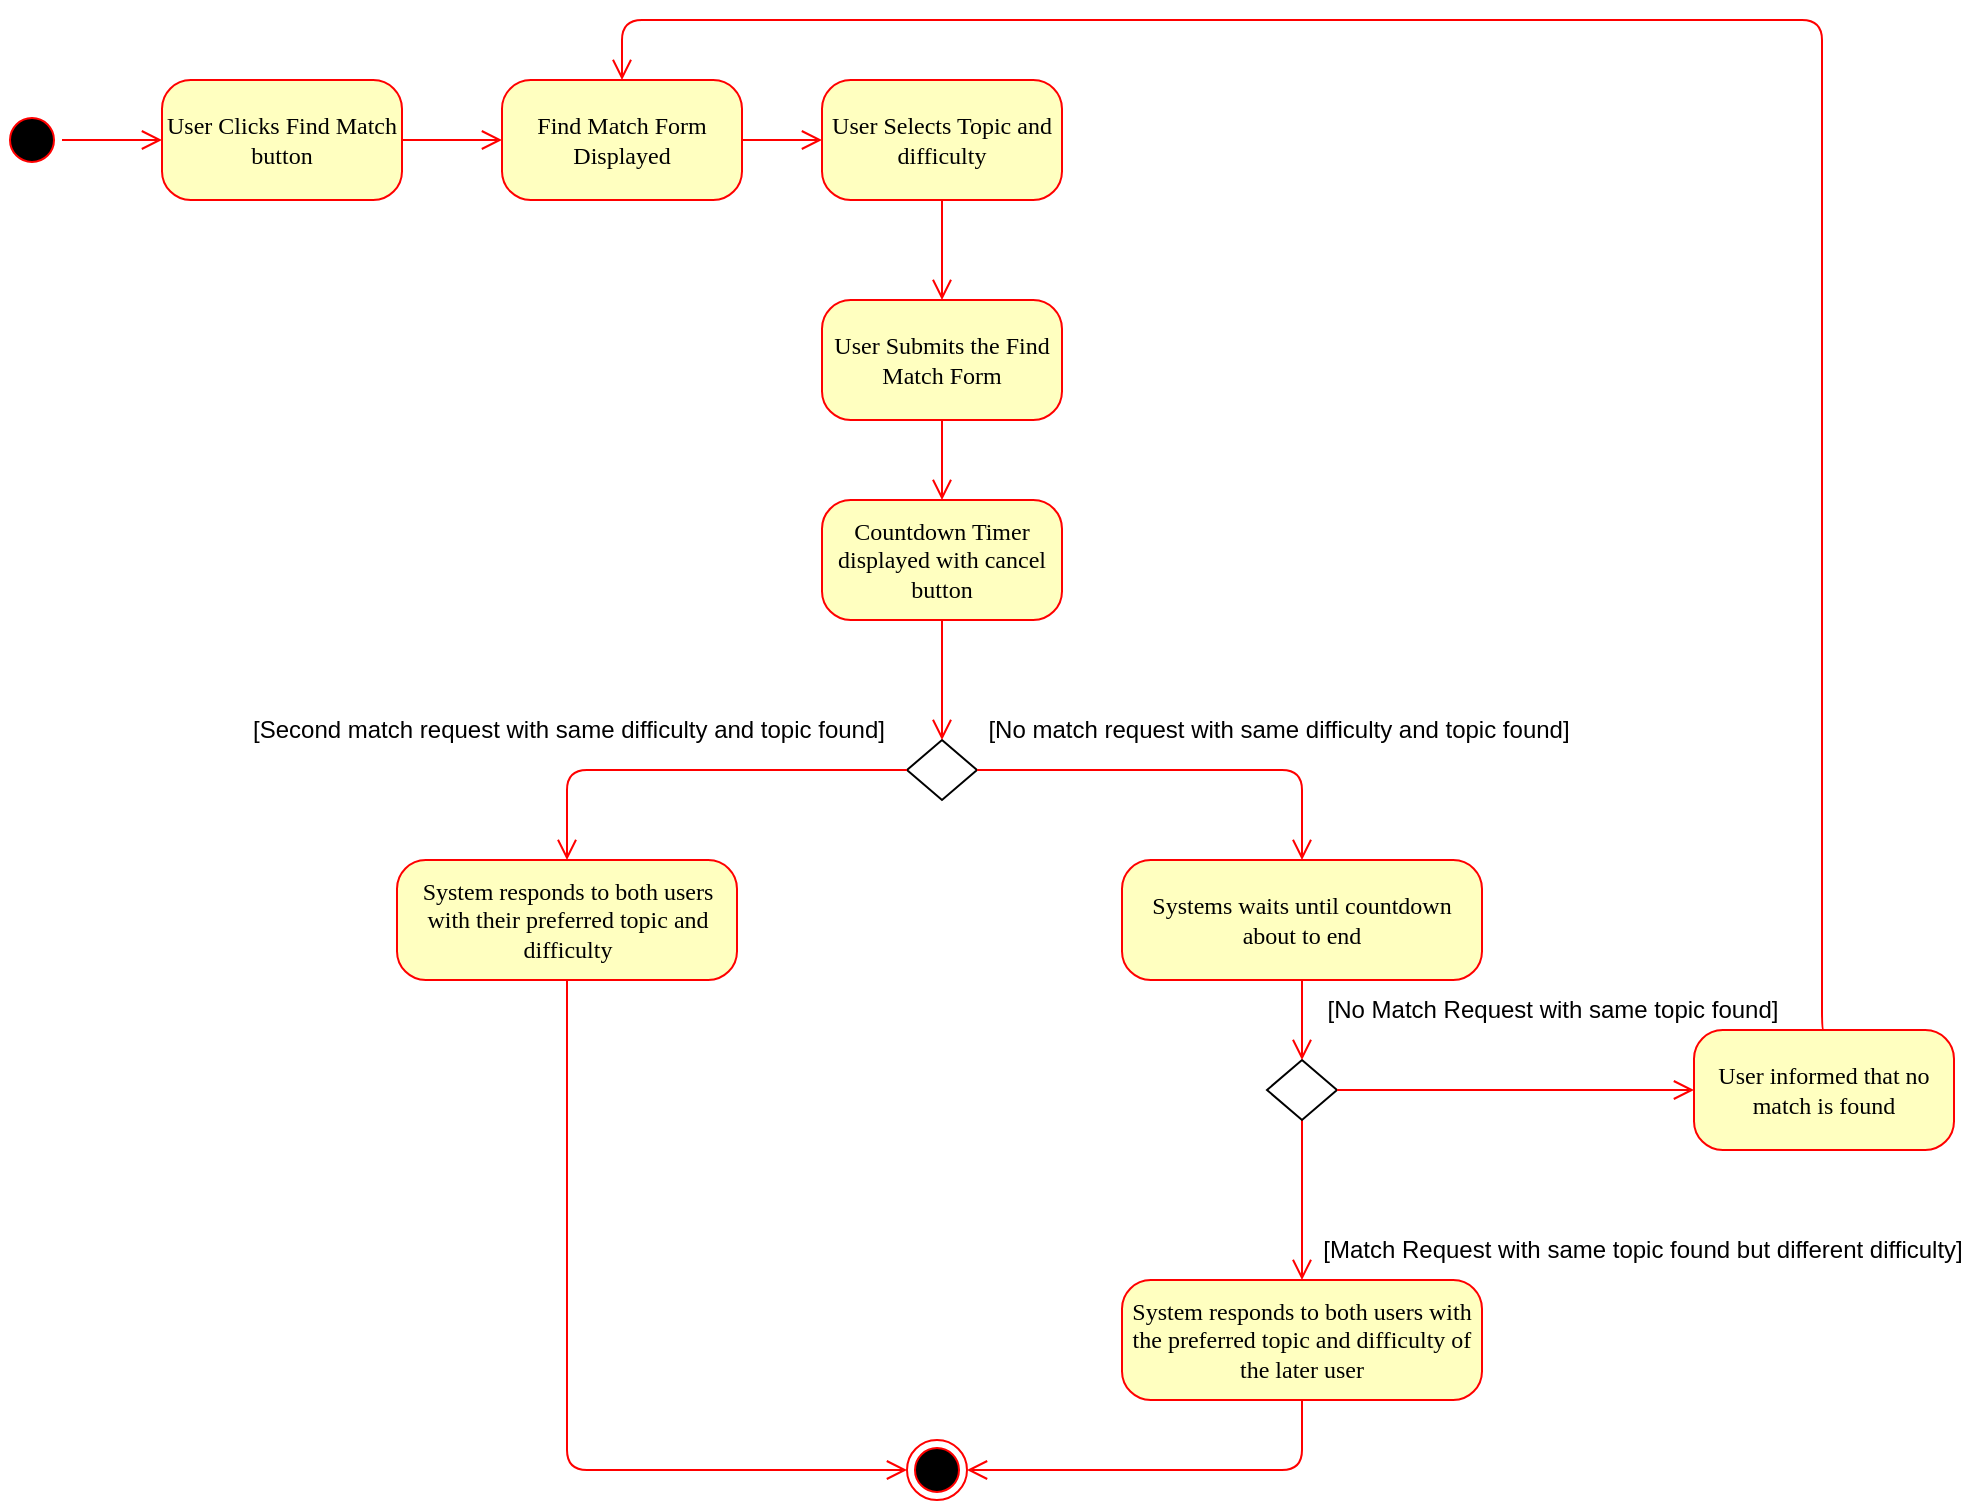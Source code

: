 <mxfile version="24.8.1">
  <diagram name="Page-1" id="58cdce13-f638-feb5-8d6f-7d28b1aa9fa0">
    <mxGraphModel dx="1157" dy="590" grid="1" gridSize="10" guides="1" tooltips="1" connect="1" arrows="1" fold="1" page="1" pageScale="1" pageWidth="1100" pageHeight="850" background="none" math="0" shadow="0">
      <root>
        <mxCell id="0" />
        <mxCell id="1" parent="0" />
        <mxCell id="382b91b5511bd0f7-1" value="" style="ellipse;html=1;shape=startState;fillColor=#000000;strokeColor=#ff0000;rounded=1;shadow=0;comic=0;labelBackgroundColor=none;fontFamily=Verdana;fontSize=12;fontColor=#000000;align=center;direction=south;" parent="1" vertex="1">
          <mxGeometry x="40" y="135" width="30" height="30" as="geometry" />
        </mxCell>
        <mxCell id="382b91b5511bd0f7-6" value="User Clicks Find Match button" style="rounded=1;whiteSpace=wrap;html=1;arcSize=24;fillColor=#ffffc0;strokeColor=#ff0000;shadow=0;comic=0;labelBackgroundColor=none;fontFamily=Verdana;fontSize=12;fontColor=#000000;align=center;" parent="1" vertex="1">
          <mxGeometry x="120" y="120" width="120" height="60" as="geometry" />
        </mxCell>
        <mxCell id="2a3bc250acf0617d-9" style="edgeStyle=orthogonalEdgeStyle;html=1;labelBackgroundColor=none;endArrow=open;endSize=8;strokeColor=#ff0000;fontFamily=Verdana;fontSize=12;align=left;" parent="1" source="382b91b5511bd0f7-1" target="382b91b5511bd0f7-6" edge="1">
          <mxGeometry relative="1" as="geometry" />
        </mxCell>
        <mxCell id="2a3bc250acf0617d-10" style="edgeStyle=orthogonalEdgeStyle;html=1;labelBackgroundColor=none;endArrow=open;endSize=8;strokeColor=#ff0000;fontFamily=Verdana;fontSize=12;align=left;exitX=1;exitY=0.5;exitDx=0;exitDy=0;entryX=0;entryY=0.5;entryDx=0;entryDy=0;" parent="1" source="382b91b5511bd0f7-6" target="0PqD9oqFVWx6wdPikhfm-32" edge="1">
          <mxGeometry relative="1" as="geometry">
            <Array as="points" />
            <mxPoint x="260" y="200" as="targetPoint" />
          </mxGeometry>
        </mxCell>
        <mxCell id="0PqD9oqFVWx6wdPikhfm-2" value="User Selects Topic and difficulty" style="rounded=1;whiteSpace=wrap;html=1;arcSize=24;fillColor=#ffffc0;strokeColor=#ff0000;shadow=0;comic=0;labelBackgroundColor=none;fontFamily=Verdana;fontSize=12;fontColor=#000000;align=center;" vertex="1" parent="1">
          <mxGeometry x="450" y="120" width="120" height="60" as="geometry" />
        </mxCell>
        <mxCell id="0PqD9oqFVWx6wdPikhfm-5" value="User Submits the Find Match Form" style="rounded=1;whiteSpace=wrap;html=1;arcSize=24;fillColor=#ffffc0;strokeColor=#ff0000;shadow=0;comic=0;labelBackgroundColor=none;fontFamily=Verdana;fontSize=12;fontColor=#000000;align=center;" vertex="1" parent="1">
          <mxGeometry x="450" y="230" width="120" height="60" as="geometry" />
        </mxCell>
        <mxCell id="0PqD9oqFVWx6wdPikhfm-6" style="edgeStyle=orthogonalEdgeStyle;html=1;labelBackgroundColor=none;endArrow=open;endSize=8;strokeColor=#ff0000;fontFamily=Verdana;fontSize=12;align=left;entryX=0.5;entryY=0;exitX=0.5;exitY=1;exitDx=0;exitDy=0;entryDx=0;entryDy=0;" edge="1" parent="1" source="0PqD9oqFVWx6wdPikhfm-2" target="0PqD9oqFVWx6wdPikhfm-5">
          <mxGeometry relative="1" as="geometry">
            <Array as="points" />
            <mxPoint x="585" y="220" as="sourcePoint" />
            <mxPoint x="675" y="220" as="targetPoint" />
          </mxGeometry>
        </mxCell>
        <mxCell id="0PqD9oqFVWx6wdPikhfm-8" value="" style="rhombus;whiteSpace=wrap;html=1;" vertex="1" parent="1">
          <mxGeometry x="492.5" y="450" width="35" height="30" as="geometry" />
        </mxCell>
        <mxCell id="0PqD9oqFVWx6wdPikhfm-10" style="edgeStyle=orthogonalEdgeStyle;html=1;labelBackgroundColor=none;endArrow=open;endSize=8;strokeColor=#ff0000;fontFamily=Verdana;fontSize=12;align=left;exitX=0.5;exitY=1;exitDx=0;exitDy=0;entryX=0.5;entryY=0;entryDx=0;entryDy=0;" edge="1" parent="1" source="0PqD9oqFVWx6wdPikhfm-5" target="0PqD9oqFVWx6wdPikhfm-16">
          <mxGeometry relative="1" as="geometry">
            <Array as="points" />
            <mxPoint x="520" y="190" as="sourcePoint" />
            <mxPoint x="570" y="320" as="targetPoint" />
          </mxGeometry>
        </mxCell>
        <mxCell id="0PqD9oqFVWx6wdPikhfm-11" value="System responds to both users with their preferred topic and difficulty" style="rounded=1;whiteSpace=wrap;html=1;arcSize=24;fillColor=#ffffc0;strokeColor=#ff0000;shadow=0;comic=0;labelBackgroundColor=none;fontFamily=Verdana;fontSize=12;fontColor=#000000;align=center;" vertex="1" parent="1">
          <mxGeometry x="237.5" y="510" width="170" height="60" as="geometry" />
        </mxCell>
        <mxCell id="0PqD9oqFVWx6wdPikhfm-12" style="edgeStyle=orthogonalEdgeStyle;html=1;labelBackgroundColor=none;endArrow=open;endSize=8;strokeColor=#ff0000;fontFamily=Verdana;fontSize=12;align=left;entryX=0.5;entryY=0;exitX=0;exitY=0.5;exitDx=0;exitDy=0;entryDx=0;entryDy=0;" edge="1" parent="1" source="0PqD9oqFVWx6wdPikhfm-8" target="0PqD9oqFVWx6wdPikhfm-11">
          <mxGeometry relative="1" as="geometry">
            <Array as="points" />
            <mxPoint x="520" y="410" as="sourcePoint" />
            <mxPoint x="520" y="460" as="targetPoint" />
          </mxGeometry>
        </mxCell>
        <mxCell id="0PqD9oqFVWx6wdPikhfm-13" value="System responds to both users with the preferred topic and difficulty of the later user" style="rounded=1;whiteSpace=wrap;html=1;arcSize=24;fillColor=#ffffc0;strokeColor=#ff0000;shadow=0;comic=0;labelBackgroundColor=none;fontFamily=Verdana;fontSize=12;fontColor=#000000;align=center;" vertex="1" parent="1">
          <mxGeometry x="600" y="720" width="180" height="60" as="geometry" />
        </mxCell>
        <mxCell id="0PqD9oqFVWx6wdPikhfm-14" style="edgeStyle=orthogonalEdgeStyle;html=1;labelBackgroundColor=none;endArrow=open;endSize=8;strokeColor=#ff0000;fontFamily=Verdana;fontSize=12;align=left;exitX=1;exitY=0.5;exitDx=0;exitDy=0;entryX=0.5;entryY=0;entryDx=0;entryDy=0;" edge="1" parent="1" source="0PqD9oqFVWx6wdPikhfm-8" target="0PqD9oqFVWx6wdPikhfm-23">
          <mxGeometry relative="1" as="geometry">
            <Array as="points" />
            <mxPoint x="503" y="475" as="sourcePoint" />
            <mxPoint x="740" y="465" as="targetPoint" />
          </mxGeometry>
        </mxCell>
        <mxCell id="0PqD9oqFVWx6wdPikhfm-16" value="Countdown Timer displayed with cancel button" style="rounded=1;whiteSpace=wrap;html=1;arcSize=24;fillColor=#ffffc0;strokeColor=#ff0000;shadow=0;comic=0;labelBackgroundColor=none;fontFamily=Verdana;fontSize=12;fontColor=#000000;align=center;" vertex="1" parent="1">
          <mxGeometry x="450" y="330" width="120" height="60" as="geometry" />
        </mxCell>
        <mxCell id="0PqD9oqFVWx6wdPikhfm-17" style="edgeStyle=orthogonalEdgeStyle;html=1;labelBackgroundColor=none;endArrow=open;endSize=8;strokeColor=#ff0000;fontFamily=Verdana;fontSize=12;align=left;exitX=0.5;exitY=1;exitDx=0;exitDy=0;entryX=0.5;entryY=0;entryDx=0;entryDy=0;" edge="1" parent="1" source="0PqD9oqFVWx6wdPikhfm-16" target="0PqD9oqFVWx6wdPikhfm-8">
          <mxGeometry relative="1" as="geometry">
            <Array as="points" />
            <mxPoint x="520" y="300" as="sourcePoint" />
            <mxPoint x="520" y="340" as="targetPoint" />
          </mxGeometry>
        </mxCell>
        <mxCell id="0PqD9oqFVWx6wdPikhfm-18" value="" style="ellipse;html=1;shape=endState;fillColor=#000000;strokeColor=#ff0000;rounded=1;shadow=0;comic=0;labelBackgroundColor=none;fontFamily=Verdana;fontSize=12;fontColor=#000000;align=center;" vertex="1" parent="1">
          <mxGeometry x="492.5" y="800" width="30" height="30" as="geometry" />
        </mxCell>
        <mxCell id="0PqD9oqFVWx6wdPikhfm-19" style="edgeStyle=orthogonalEdgeStyle;html=1;labelBackgroundColor=none;endArrow=open;endSize=8;strokeColor=#ff0000;fontFamily=Verdana;fontSize=12;align=left;entryX=0;entryY=0.5;exitX=0.5;exitY=1;exitDx=0;exitDy=0;entryDx=0;entryDy=0;" edge="1" parent="1" source="0PqD9oqFVWx6wdPikhfm-11" target="0PqD9oqFVWx6wdPikhfm-18">
          <mxGeometry relative="1" as="geometry">
            <Array as="points" />
            <mxPoint x="503" y="475" as="sourcePoint" />
            <mxPoint x="365" y="515" as="targetPoint" />
          </mxGeometry>
        </mxCell>
        <mxCell id="0PqD9oqFVWx6wdPikhfm-20" style="edgeStyle=orthogonalEdgeStyle;html=1;labelBackgroundColor=none;endArrow=open;endSize=8;strokeColor=#ff0000;fontFamily=Verdana;fontSize=12;align=left;entryX=1;entryY=0.5;exitX=0.5;exitY=1;exitDx=0;exitDy=0;entryDx=0;entryDy=0;" edge="1" parent="1" source="0PqD9oqFVWx6wdPikhfm-13" target="0PqD9oqFVWx6wdPikhfm-18">
          <mxGeometry relative="1" as="geometry">
            <Array as="points" />
            <mxPoint x="513" y="485" as="sourcePoint" />
            <mxPoint x="375" y="525" as="targetPoint" />
          </mxGeometry>
        </mxCell>
        <mxCell id="0PqD9oqFVWx6wdPikhfm-21" value="[Second match request with same difficulty and topic found]" style="text;html=1;align=center;verticalAlign=middle;resizable=0;points=[];autosize=1;strokeColor=none;fillColor=none;" vertex="1" parent="1">
          <mxGeometry x="152.5" y="430" width="340" height="30" as="geometry" />
        </mxCell>
        <mxCell id="0PqD9oqFVWx6wdPikhfm-22" value="[No match request with same difficulty and topic found]" style="text;html=1;align=center;verticalAlign=middle;resizable=0;points=[];autosize=1;strokeColor=none;fillColor=none;" vertex="1" parent="1">
          <mxGeometry x="522.5" y="430" width="310" height="30" as="geometry" />
        </mxCell>
        <mxCell id="0PqD9oqFVWx6wdPikhfm-23" value="Systems waits until countdown about to end" style="rounded=1;whiteSpace=wrap;html=1;arcSize=24;fillColor=#ffffc0;strokeColor=#ff0000;shadow=0;comic=0;labelBackgroundColor=none;fontFamily=Verdana;fontSize=12;fontColor=#000000;align=center;" vertex="1" parent="1">
          <mxGeometry x="600" y="510" width="180" height="60" as="geometry" />
        </mxCell>
        <mxCell id="0PqD9oqFVWx6wdPikhfm-24" style="edgeStyle=orthogonalEdgeStyle;html=1;labelBackgroundColor=none;endArrow=open;endSize=8;strokeColor=#ff0000;fontFamily=Verdana;fontSize=12;align=left;entryX=0.5;entryY=0;entryDx=0;entryDy=0;exitX=0.5;exitY=1;exitDx=0;exitDy=0;" edge="1" parent="1" source="0PqD9oqFVWx6wdPikhfm-25" target="0PqD9oqFVWx6wdPikhfm-13">
          <mxGeometry relative="1" as="geometry">
            <Array as="points" />
            <mxPoint x="550" y="640" as="sourcePoint" />
            <mxPoint x="690" y="540" as="targetPoint" />
          </mxGeometry>
        </mxCell>
        <mxCell id="0PqD9oqFVWx6wdPikhfm-25" value="" style="rhombus;whiteSpace=wrap;html=1;" vertex="1" parent="1">
          <mxGeometry x="672.5" y="610" width="35" height="30" as="geometry" />
        </mxCell>
        <mxCell id="0PqD9oqFVWx6wdPikhfm-27" style="edgeStyle=orthogonalEdgeStyle;html=1;labelBackgroundColor=none;endArrow=open;endSize=8;strokeColor=#ff0000;fontFamily=Verdana;fontSize=12;align=left;exitX=0.5;exitY=1;exitDx=0;exitDy=0;entryX=0.5;entryY=0;entryDx=0;entryDy=0;" edge="1" parent="1" source="0PqD9oqFVWx6wdPikhfm-23" target="0PqD9oqFVWx6wdPikhfm-25">
          <mxGeometry relative="1" as="geometry">
            <Array as="points" />
            <mxPoint x="538" y="475" as="sourcePoint" />
            <mxPoint x="700" y="520" as="targetPoint" />
          </mxGeometry>
        </mxCell>
        <mxCell id="0PqD9oqFVWx6wdPikhfm-28" style="edgeStyle=orthogonalEdgeStyle;html=1;labelBackgroundColor=none;endArrow=open;endSize=8;strokeColor=#ff0000;fontFamily=Verdana;fontSize=12;align=left;exitX=1;exitY=0.5;exitDx=0;exitDy=0;entryX=0;entryY=0.5;entryDx=0;entryDy=0;" edge="1" parent="1" source="0PqD9oqFVWx6wdPikhfm-25" target="0PqD9oqFVWx6wdPikhfm-29">
          <mxGeometry relative="1" as="geometry">
            <Array as="points" />
            <mxPoint x="831.24" y="630" as="sourcePoint" />
            <mxPoint x="790" y="650" as="targetPoint" />
          </mxGeometry>
        </mxCell>
        <mxCell id="0PqD9oqFVWx6wdPikhfm-29" value="User informed that no match is found" style="rounded=1;whiteSpace=wrap;html=1;arcSize=24;fillColor=#ffffc0;strokeColor=#ff0000;shadow=0;comic=0;labelBackgroundColor=none;fontFamily=Verdana;fontSize=12;fontColor=#000000;align=center;" vertex="1" parent="1">
          <mxGeometry x="886" y="595" width="130" height="60" as="geometry" />
        </mxCell>
        <mxCell id="0PqD9oqFVWx6wdPikhfm-31" style="edgeStyle=orthogonalEdgeStyle;html=1;labelBackgroundColor=none;endArrow=open;endSize=8;strokeColor=#ff0000;fontFamily=Verdana;fontSize=12;align=left;entryX=0.5;entryY=0;entryDx=0;entryDy=0;exitX=0.5;exitY=0;exitDx=0;exitDy=0;" edge="1" parent="1" source="0PqD9oqFVWx6wdPikhfm-29" target="0PqD9oqFVWx6wdPikhfm-32">
          <mxGeometry relative="1" as="geometry">
            <Array as="points">
              <mxPoint x="950" y="595" />
              <mxPoint x="950" y="90" />
              <mxPoint x="350" y="90" />
            </Array>
            <mxPoint x="990" y="550" as="sourcePoint" />
            <mxPoint x="760" y="80" as="targetPoint" />
          </mxGeometry>
        </mxCell>
        <mxCell id="0PqD9oqFVWx6wdPikhfm-32" value="Find Match Form Displayed" style="rounded=1;whiteSpace=wrap;html=1;arcSize=24;fillColor=#ffffc0;strokeColor=#ff0000;shadow=0;comic=0;labelBackgroundColor=none;fontFamily=Verdana;fontSize=12;fontColor=#000000;align=center;" vertex="1" parent="1">
          <mxGeometry x="290" y="120" width="120" height="60" as="geometry" />
        </mxCell>
        <mxCell id="0PqD9oqFVWx6wdPikhfm-34" style="edgeStyle=orthogonalEdgeStyle;html=1;labelBackgroundColor=none;endArrow=open;endSize=8;strokeColor=#ff0000;fontFamily=Verdana;fontSize=12;align=left;exitX=1;exitY=0.5;exitDx=0;exitDy=0;entryX=0;entryY=0.5;entryDx=0;entryDy=0;" edge="1" parent="1" source="0PqD9oqFVWx6wdPikhfm-32" target="0PqD9oqFVWx6wdPikhfm-2">
          <mxGeometry relative="1" as="geometry">
            <Array as="points" />
            <mxPoint x="250" y="160" as="sourcePoint" />
            <mxPoint x="300" y="160" as="targetPoint" />
          </mxGeometry>
        </mxCell>
        <mxCell id="0PqD9oqFVWx6wdPikhfm-35" value="[Match Request with same topic found but different difficulty]" style="text;html=1;align=center;verticalAlign=middle;resizable=0;points=[];autosize=1;strokeColor=none;fillColor=none;" vertex="1" parent="1">
          <mxGeometry x="690" y="690" width="340" height="30" as="geometry" />
        </mxCell>
        <mxCell id="0PqD9oqFVWx6wdPikhfm-36" value="[No Match Request with same topic found]" style="text;html=1;align=center;verticalAlign=middle;resizable=0;points=[];autosize=1;strokeColor=none;fillColor=none;" vertex="1" parent="1">
          <mxGeometry x="690" y="570" width="250" height="30" as="geometry" />
        </mxCell>
      </root>
    </mxGraphModel>
  </diagram>
</mxfile>
